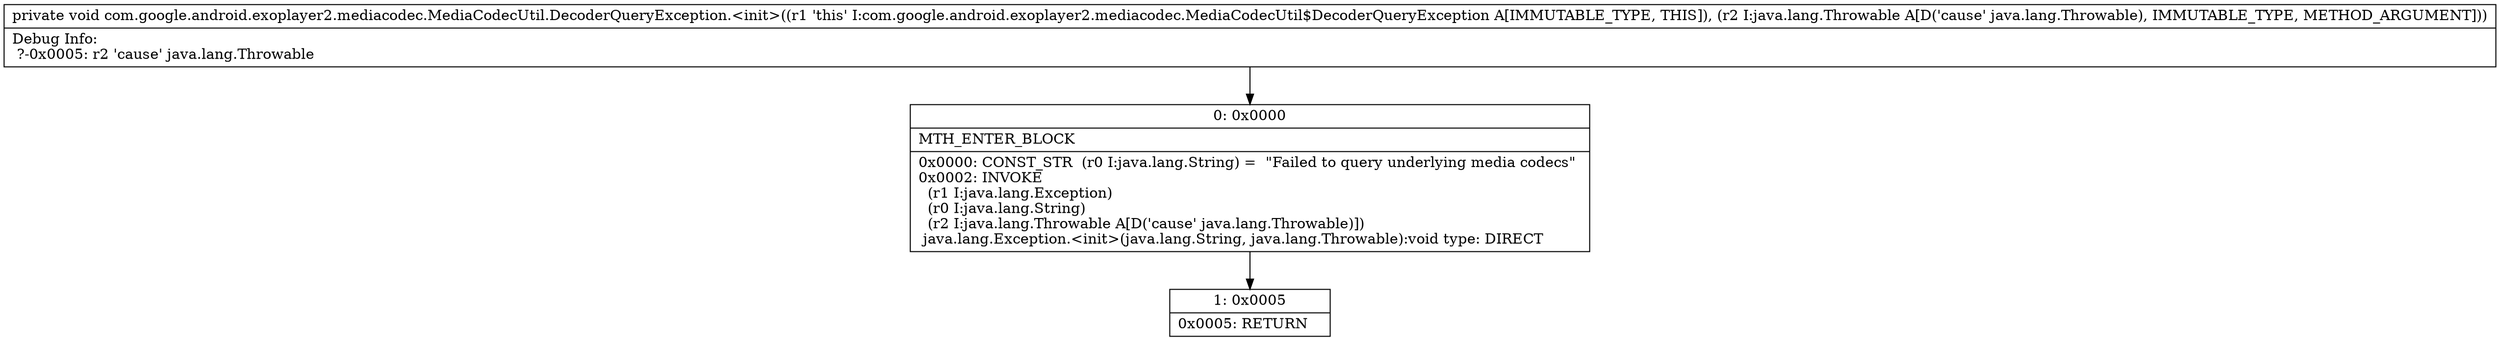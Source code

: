 digraph "CFG forcom.google.android.exoplayer2.mediacodec.MediaCodecUtil.DecoderQueryException.\<init\>(Ljava\/lang\/Throwable;)V" {
Node_0 [shape=record,label="{0\:\ 0x0000|MTH_ENTER_BLOCK\l|0x0000: CONST_STR  (r0 I:java.lang.String) =  \"Failed to query underlying media codecs\" \l0x0002: INVOKE  \l  (r1 I:java.lang.Exception)\l  (r0 I:java.lang.String)\l  (r2 I:java.lang.Throwable A[D('cause' java.lang.Throwable)])\l java.lang.Exception.\<init\>(java.lang.String, java.lang.Throwable):void type: DIRECT \l}"];
Node_1 [shape=record,label="{1\:\ 0x0005|0x0005: RETURN   \l}"];
MethodNode[shape=record,label="{private void com.google.android.exoplayer2.mediacodec.MediaCodecUtil.DecoderQueryException.\<init\>((r1 'this' I:com.google.android.exoplayer2.mediacodec.MediaCodecUtil$DecoderQueryException A[IMMUTABLE_TYPE, THIS]), (r2 I:java.lang.Throwable A[D('cause' java.lang.Throwable), IMMUTABLE_TYPE, METHOD_ARGUMENT]))  | Debug Info:\l  ?\-0x0005: r2 'cause' java.lang.Throwable\l}"];
MethodNode -> Node_0;
Node_0 -> Node_1;
}


